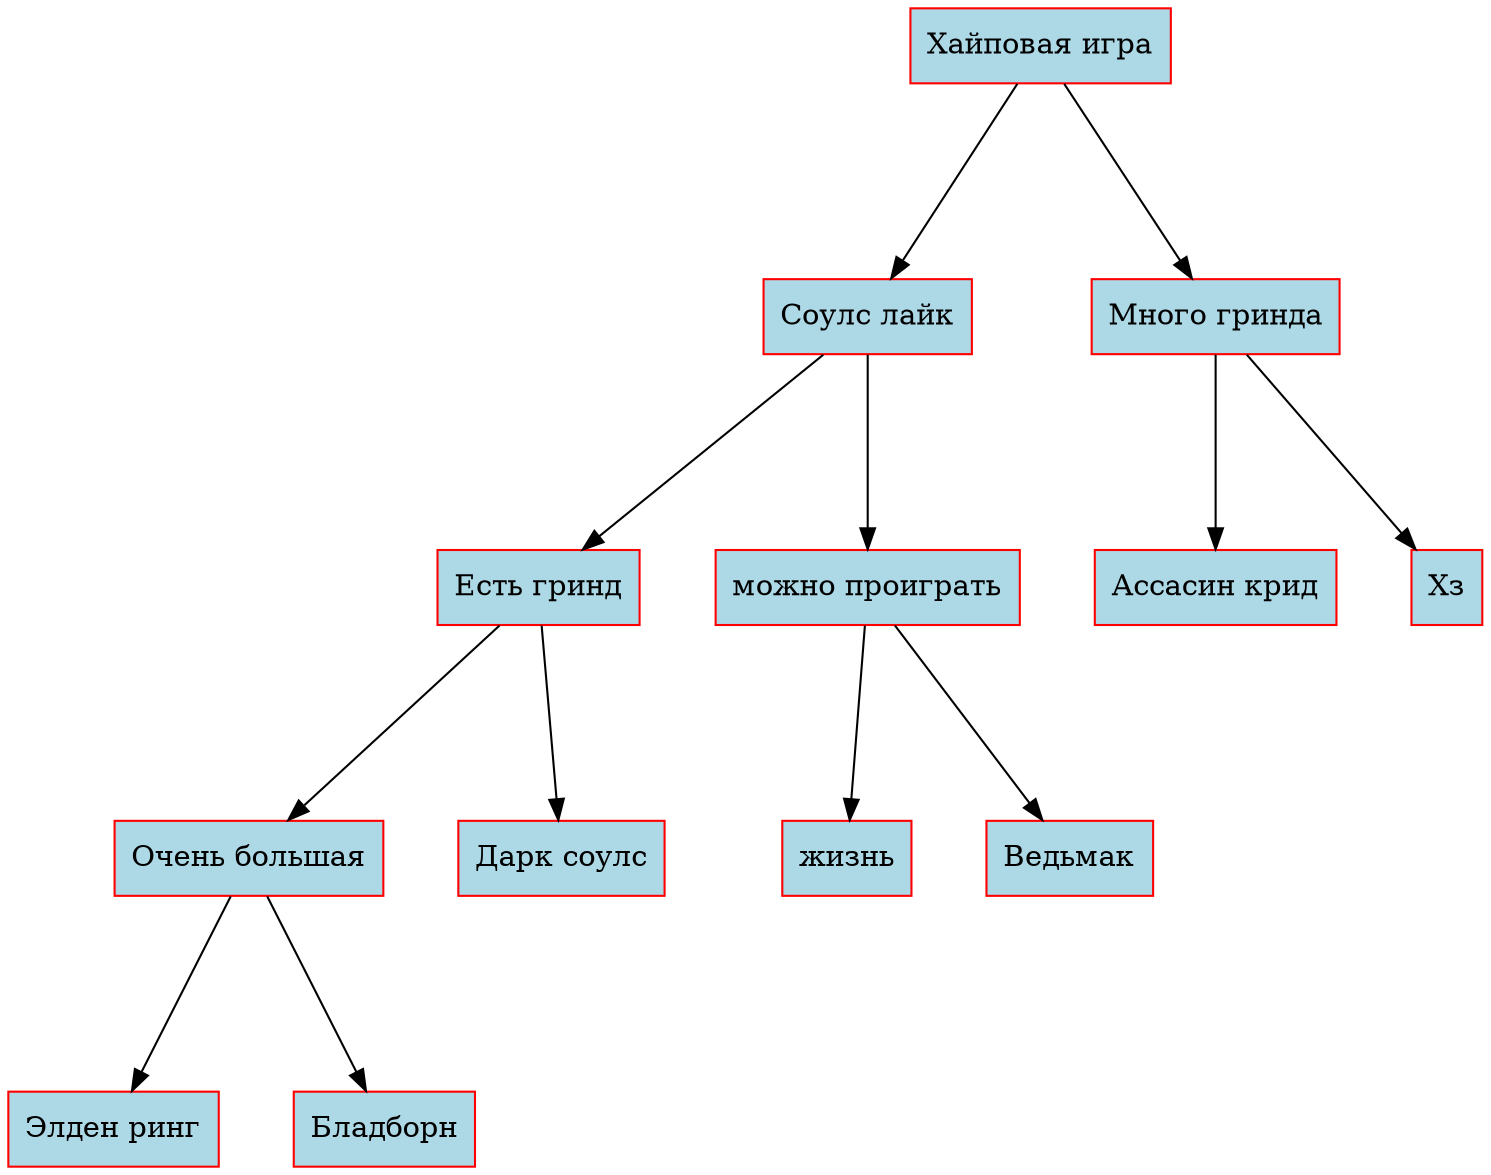 
            digraph g {
            rankdir   =  TB;
            graph[ranksep = 1.3, nodesep = 0.5, style = "rounded, filled"]
            Node0x56365b845520[shape=rectangle, color="red", width=0.2, style="filled",fillcolor="lightblue", label="Хайповая игра"] 
 
Node0x56365b845810[shape=rectangle, color="red", width=0.2, style="filled",fillcolor="lightblue", label="Соулс лайк"] 
 
Node0x56365b846850[shape=rectangle, color="red", width=0.2, style="filled",fillcolor="lightblue", label="Есть гринд"] 
 
Node0x56365b846990[shape=rectangle, color="red", width=0.2, style="filled",fillcolor="lightblue", label="Очень большая"] 
 
Node0x56365b846ad0[shape=rectangle, color="red", width=0.2, style="filled",fillcolor="lightblue", label="Элден ринг"] 
 
Node0x56365b846a30[shape=rectangle, color="red", width=0.2, style="filled",fillcolor="lightblue", label="Бладборн"] 
 
Node0x56365b8468f0[shape=rectangle, color="red", width=0.2, style="filled",fillcolor="lightblue", label="Дарк соулс"] 
 
Node0x56365b8456d0[shape=rectangle, color="red", width=0.2, style="filled",fillcolor="lightblue", label="можно проиграть"] 
 
Node0x56365b8467b0[shape=rectangle, color="red", width=0.2, style="filled",fillcolor="lightblue", label="жизнь"] 
 
Node0x56365b845700[shape=rectangle, color="red", width=0.2, style="filled",fillcolor="lightblue", label="Ведьмак"] 
 
Node0x56365b846500[shape=rectangle, color="red", width=0.2, style="filled",fillcolor="lightblue", label="Много гринда"] 
 
Node0x56365b8455c0[shape=rectangle, color="red", width=0.2, style="filled",fillcolor="lightblue", label="Ассасин крид"] 
 
Node0x56365b845910[shape=rectangle, color="red", width=0.2, style="filled",fillcolor="lightblue", label="Хз"] 
 
Node0x56365b845520->Node0x56365b845810
Node0x56365b845810->Node0x56365b846850
Node0x56365b846850->Node0x56365b846990
Node0x56365b846990->Node0x56365b846ad0
Node0x56365b846990->Node0x56365b846a30
Node0x56365b846850->Node0x56365b8468f0
Node0x56365b845810->Node0x56365b8456d0
Node0x56365b8456d0->Node0x56365b8467b0
Node0x56365b8456d0->Node0x56365b845700
Node0x56365b845520->Node0x56365b846500
Node0x56365b846500->Node0x56365b8455c0
Node0x56365b846500->Node0x56365b845910
}
